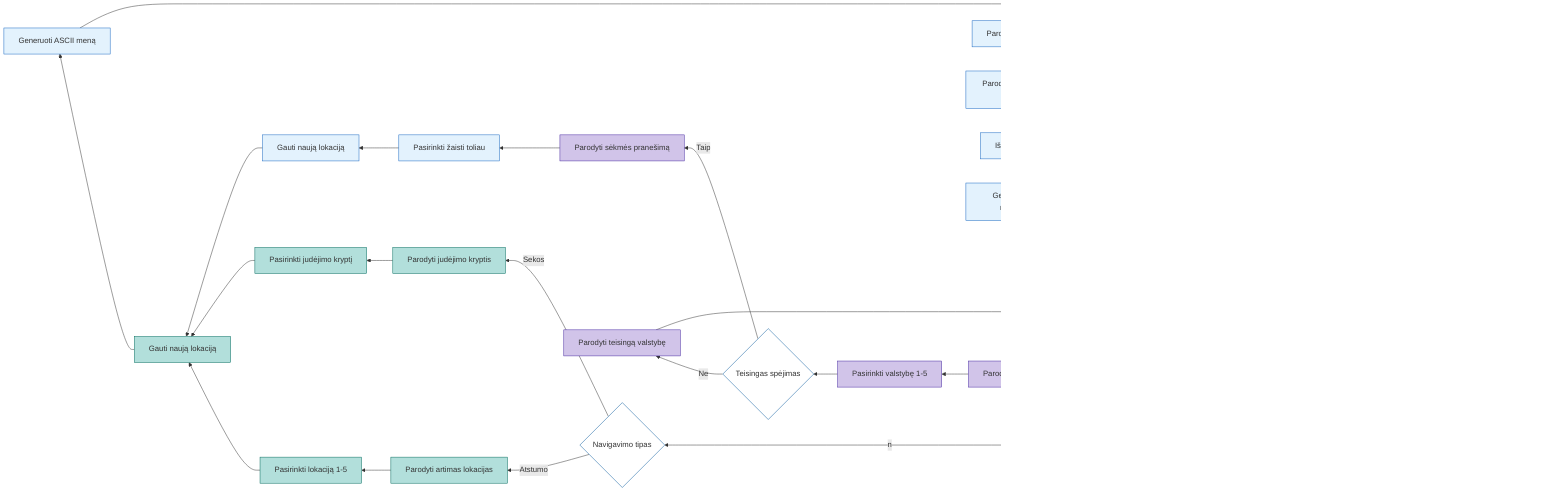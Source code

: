 flowchart RL
    start((Startas)) --> display[Atvaizduoti sugeneruotą nuotrauką]
    display --> input[Laukti naudotojo komandos]
    
    input --> keyChoice{Atlikti veiksmą}
    
    %% Main navigation
    keyChoice -- n --> navType{Navigavimo tipas}
    navType -- Atstumo --> radiusNav[Parodyti artimas lokacijas]
    navType -- Sekos --> seqNav[Parodyti judėjimo kryptis]
    
    radiusNav --> numChoice[Pasirinkti lokaciją 1-5]
    seqNav --> dirChoice[Pasirinkti judėjimo kryptį]
    
    numChoice --> fetchNew[Gauti naują lokaciją]
    dirChoice --> fetchNew
    
    fetchNew --> processImg[Generuoti ASCII meną]
    processImg --> display
    
    %% Guessing game
    keyChoice -- g --> guessing[Parodyti galimas valstybes]
    guessing --> guess[Pasirinkti valstybę 1-5]
    guess --> correct{Teisingas spėjimas}
    
    correct -- Taip --> correctMsg[Parodyti sėkmės pranešimą]
    correct -- Ne --> wrongMsg[Parodyti teisingą valstybę]
    
    correctMsg --> enterKey[Pasirinkti žaisti toliau]
    enterKey --> randomLoc[Gauti naują lokaciją]
    randomLoc --> fetchNew
    
    wrongMsg --> display
    
    %% Other actions
    keyChoice -- h --> help[Parodyti pagalbinį tekstą]
    keyChoice -- r --> rerender[Parodyti dabartinę lokaciją dar kartą]
    keyChoice -- c --> save[Išsaugoti nuotrauką]
    keyChoice -- s --> share[Generuoti socialinės medijos nuorodą]
    keyChoice -- q --> exit((Pabaiga))
    
    help --> input
    rerender --> input
    save --> input
    share --> input
    
    %% Styling
    classDef default fill:#e3f2fd,stroke:#1565c0,stroke-width:1px
    classDef decision fill:#fff,stroke:#01579b,stroke-width:1px
    classDef navigation fill:#b2dfdb,stroke:#00695c,stroke-width:1px
    classDef guessing fill:#d1c4e9,stroke:#4527a0,stroke-width:1px
    classDef terminator fill:#000,stroke:#000,color:#fff,stroke-width:1px
    
    class start,exit terminator
    class keyChoice,navType,correct decision
    class radiusNav,seqNav,numChoice,dirChoice,fetchNew navigation
    class guessing,guess,correctMsg,wrongMsg guessing